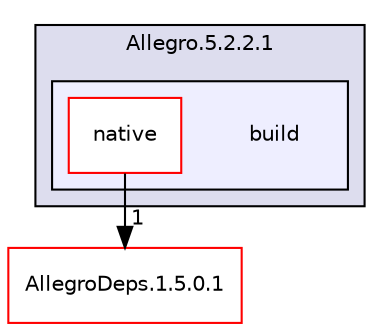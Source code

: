 digraph "src/packages/Allegro.5.2.2.1/build" {
  compound=true
  node [ fontsize="10", fontname="Helvetica"];
  edge [ labelfontsize="10", labelfontname="Helvetica"];
  subgraph clusterdir_7d92bf145f99a62a005cd03bffb0689e {
    graph [ bgcolor="#ddddee", pencolor="black", label="Allegro.5.2.2.1" fontname="Helvetica", fontsize="10", URL="dir_7d92bf145f99a62a005cd03bffb0689e.html"]
  subgraph clusterdir_33c5a202e2b22cb11ebbfa7b60435a32 {
    graph [ bgcolor="#eeeeff", pencolor="black", label="" URL="dir_33c5a202e2b22cb11ebbfa7b60435a32.html"];
    dir_33c5a202e2b22cb11ebbfa7b60435a32 [shape=plaintext label="build"];
    dir_c271caf1ca26ce06907f2c8a1fc58d67 [shape=box label="native" color="red" fillcolor="white" style="filled" URL="dir_c271caf1ca26ce06907f2c8a1fc58d67.html"];
  }
  }
  dir_a87632073ec83eaa5670e591228757a4 [shape=box label="AllegroDeps.1.5.0.1" fillcolor="white" style="filled" color="red" URL="dir_a87632073ec83eaa5670e591228757a4.html"];
  dir_c271caf1ca26ce06907f2c8a1fc58d67->dir_a87632073ec83eaa5670e591228757a4 [headlabel="1", labeldistance=1.5 headhref="dir_000004_000012.html"];
}
